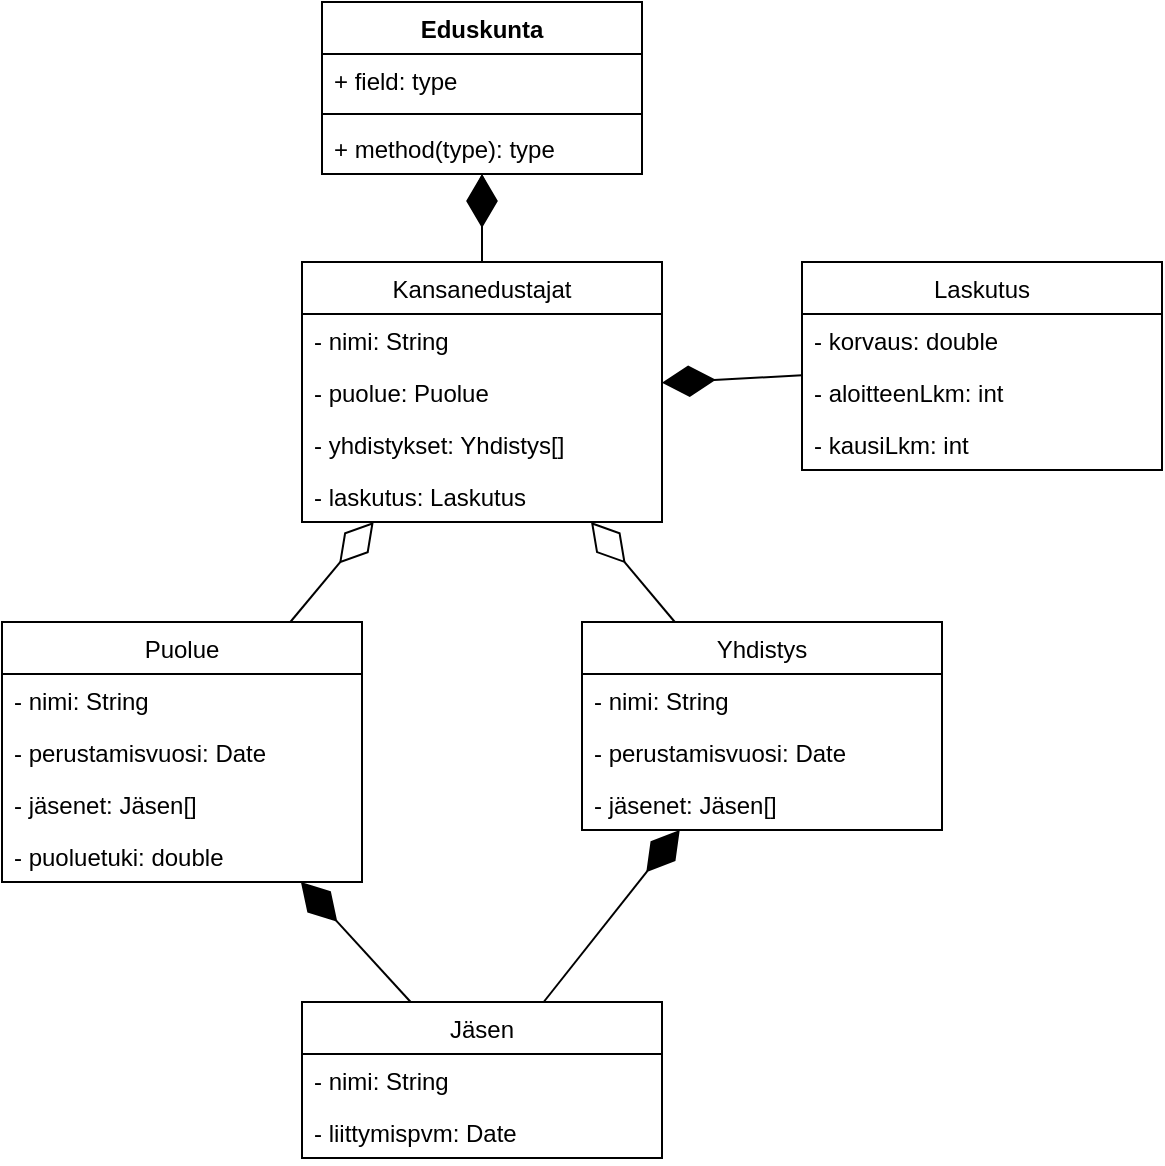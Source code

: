 <mxfile version="20.7.4" type="github">
  <diagram id="cnSkFPlO7KbRLaT83D5b" name="Page-1">
    <mxGraphModel dx="1434" dy="756" grid="1" gridSize="10" guides="1" tooltips="1" connect="1" arrows="1" fold="1" page="1" pageScale="1" pageWidth="850" pageHeight="1100" math="0" shadow="0">
      <root>
        <mxCell id="0" />
        <mxCell id="1" parent="0" />
        <mxCell id="FpRPu9GW3crHrno8LEI_-5" value="Puolue" style="swimlane;fontStyle=0;childLayout=stackLayout;horizontal=1;startSize=26;fillColor=none;horizontalStack=0;resizeParent=1;resizeParentMax=0;resizeLast=0;collapsible=1;marginBottom=0;" parent="1" vertex="1">
          <mxGeometry x="160" y="420" width="180" height="130" as="geometry" />
        </mxCell>
        <mxCell id="FpRPu9GW3crHrno8LEI_-6" value="- nimi: String" style="text;strokeColor=none;fillColor=none;align=left;verticalAlign=top;spacingLeft=4;spacingRight=4;overflow=hidden;rotatable=0;points=[[0,0.5],[1,0.5]];portConstraint=eastwest;" parent="FpRPu9GW3crHrno8LEI_-5" vertex="1">
          <mxGeometry y="26" width="180" height="26" as="geometry" />
        </mxCell>
        <mxCell id="FpRPu9GW3crHrno8LEI_-7" value="- perustamisvuosi: Date" style="text;strokeColor=none;fillColor=none;align=left;verticalAlign=top;spacingLeft=4;spacingRight=4;overflow=hidden;rotatable=0;points=[[0,0.5],[1,0.5]];portConstraint=eastwest;" parent="FpRPu9GW3crHrno8LEI_-5" vertex="1">
          <mxGeometry y="52" width="180" height="26" as="geometry" />
        </mxCell>
        <mxCell id="FpRPu9GW3crHrno8LEI_-55" value="- jäsenet: Jäsen[]" style="text;strokeColor=none;fillColor=none;align=left;verticalAlign=top;spacingLeft=4;spacingRight=4;overflow=hidden;rotatable=0;points=[[0,0.5],[1,0.5]];portConstraint=eastwest;" parent="FpRPu9GW3crHrno8LEI_-5" vertex="1">
          <mxGeometry y="78" width="180" height="26" as="geometry" />
        </mxCell>
        <mxCell id="FpRPu9GW3crHrno8LEI_-8" value="- puoluetuki: double" style="text;strokeColor=none;fillColor=none;align=left;verticalAlign=top;spacingLeft=4;spacingRight=4;overflow=hidden;rotatable=0;points=[[0,0.5],[1,0.5]];portConstraint=eastwest;" parent="FpRPu9GW3crHrno8LEI_-5" vertex="1">
          <mxGeometry y="104" width="180" height="26" as="geometry" />
        </mxCell>
        <mxCell id="FpRPu9GW3crHrno8LEI_-54" style="edgeStyle=orthogonalEdgeStyle;rounded=0;orthogonalLoop=1;jettySize=auto;html=1;exitX=0.5;exitY=0;exitDx=0;exitDy=0;" parent="1" source="FpRPu9GW3crHrno8LEI_-9" target="FpRPu9GW3crHrno8LEI_-42" edge="1">
          <mxGeometry relative="1" as="geometry" />
        </mxCell>
        <mxCell id="FpRPu9GW3crHrno8LEI_-9" value="Kansanedustajat" style="swimlane;fontStyle=0;childLayout=stackLayout;horizontal=1;startSize=26;fillColor=none;horizontalStack=0;resizeParent=1;resizeParentMax=0;resizeLast=0;collapsible=1;marginBottom=0;" parent="1" vertex="1">
          <mxGeometry x="310" y="240" width="180" height="130" as="geometry" />
        </mxCell>
        <mxCell id="FpRPu9GW3crHrno8LEI_-10" value="- nimi: String" style="text;strokeColor=none;fillColor=none;align=left;verticalAlign=top;spacingLeft=4;spacingRight=4;overflow=hidden;rotatable=0;points=[[0,0.5],[1,0.5]];portConstraint=eastwest;" parent="FpRPu9GW3crHrno8LEI_-9" vertex="1">
          <mxGeometry y="26" width="180" height="26" as="geometry" />
        </mxCell>
        <mxCell id="FpRPu9GW3crHrno8LEI_-11" value="- puolue: Puolue" style="text;strokeColor=none;fillColor=none;align=left;verticalAlign=top;spacingLeft=4;spacingRight=4;overflow=hidden;rotatable=0;points=[[0,0.5],[1,0.5]];portConstraint=eastwest;" parent="FpRPu9GW3crHrno8LEI_-9" vertex="1">
          <mxGeometry y="52" width="180" height="26" as="geometry" />
        </mxCell>
        <mxCell id="FpRPu9GW3crHrno8LEI_-50" value="- yhdistykset: Yhdistys[]" style="text;strokeColor=none;fillColor=none;align=left;verticalAlign=top;spacingLeft=4;spacingRight=4;overflow=hidden;rotatable=0;points=[[0,0.5],[1,0.5]];portConstraint=eastwest;" parent="FpRPu9GW3crHrno8LEI_-9" vertex="1">
          <mxGeometry y="78" width="180" height="26" as="geometry" />
        </mxCell>
        <mxCell id="FpRPu9GW3crHrno8LEI_-12" value="- laskutus: Laskutus" style="text;strokeColor=none;fillColor=none;align=left;verticalAlign=top;spacingLeft=4;spacingRight=4;overflow=hidden;rotatable=0;points=[[0,0.5],[1,0.5]];portConstraint=eastwest;" parent="FpRPu9GW3crHrno8LEI_-9" vertex="1">
          <mxGeometry y="104" width="180" height="26" as="geometry" />
        </mxCell>
        <mxCell id="FpRPu9GW3crHrno8LEI_-25" value="Laskutus" style="swimlane;fontStyle=0;childLayout=stackLayout;horizontal=1;startSize=26;fillColor=none;horizontalStack=0;resizeParent=1;resizeParentMax=0;resizeLast=0;collapsible=1;marginBottom=0;" parent="1" vertex="1">
          <mxGeometry x="560" y="240" width="180" height="104" as="geometry" />
        </mxCell>
        <mxCell id="FpRPu9GW3crHrno8LEI_-26" value="- korvaus: double" style="text;strokeColor=none;fillColor=none;align=left;verticalAlign=top;spacingLeft=4;spacingRight=4;overflow=hidden;rotatable=0;points=[[0,0.5],[1,0.5]];portConstraint=eastwest;" parent="FpRPu9GW3crHrno8LEI_-25" vertex="1">
          <mxGeometry y="26" width="180" height="26" as="geometry" />
        </mxCell>
        <mxCell id="FpRPu9GW3crHrno8LEI_-27" value="- aloitteenLkm: int" style="text;strokeColor=none;fillColor=none;align=left;verticalAlign=top;spacingLeft=4;spacingRight=4;overflow=hidden;rotatable=0;points=[[0,0.5],[1,0.5]];portConstraint=eastwest;" parent="FpRPu9GW3crHrno8LEI_-25" vertex="1">
          <mxGeometry y="52" width="180" height="26" as="geometry" />
        </mxCell>
        <mxCell id="FpRPu9GW3crHrno8LEI_-28" value="- kausiLkm: int" style="text;strokeColor=none;fillColor=none;align=left;verticalAlign=top;spacingLeft=4;spacingRight=4;overflow=hidden;rotatable=0;points=[[0,0.5],[1,0.5]];portConstraint=eastwest;" parent="FpRPu9GW3crHrno8LEI_-25" vertex="1">
          <mxGeometry y="78" width="180" height="26" as="geometry" />
        </mxCell>
        <mxCell id="FpRPu9GW3crHrno8LEI_-29" value="Yhdistys" style="swimlane;fontStyle=0;childLayout=stackLayout;horizontal=1;startSize=26;fillColor=none;horizontalStack=0;resizeParent=1;resizeParentMax=0;resizeLast=0;collapsible=1;marginBottom=0;" parent="1" vertex="1">
          <mxGeometry x="450" y="420" width="180" height="104" as="geometry" />
        </mxCell>
        <mxCell id="FpRPu9GW3crHrno8LEI_-30" value="- nimi: String" style="text;strokeColor=none;fillColor=none;align=left;verticalAlign=top;spacingLeft=4;spacingRight=4;overflow=hidden;rotatable=0;points=[[0,0.5],[1,0.5]];portConstraint=eastwest;" parent="FpRPu9GW3crHrno8LEI_-29" vertex="1">
          <mxGeometry y="26" width="180" height="26" as="geometry" />
        </mxCell>
        <mxCell id="FpRPu9GW3crHrno8LEI_-31" value="- perustamisvuosi: Date" style="text;strokeColor=none;fillColor=none;align=left;verticalAlign=top;spacingLeft=4;spacingRight=4;overflow=hidden;rotatable=0;points=[[0,0.5],[1,0.5]];portConstraint=eastwest;" parent="FpRPu9GW3crHrno8LEI_-29" vertex="1">
          <mxGeometry y="52" width="180" height="26" as="geometry" />
        </mxCell>
        <mxCell id="FpRPu9GW3crHrno8LEI_-32" value="- jäsenet: Jäsen[]" style="text;strokeColor=none;fillColor=none;align=left;verticalAlign=top;spacingLeft=4;spacingRight=4;overflow=hidden;rotatable=0;points=[[0,0.5],[1,0.5]];portConstraint=eastwest;" parent="FpRPu9GW3crHrno8LEI_-29" vertex="1">
          <mxGeometry y="78" width="180" height="26" as="geometry" />
        </mxCell>
        <mxCell id="FpRPu9GW3crHrno8LEI_-33" value="Jäsen" style="swimlane;fontStyle=0;childLayout=stackLayout;horizontal=1;startSize=26;fillColor=none;horizontalStack=0;resizeParent=1;resizeParentMax=0;resizeLast=0;collapsible=1;marginBottom=0;" parent="1" vertex="1">
          <mxGeometry x="310" y="610" width="180" height="78" as="geometry" />
        </mxCell>
        <mxCell id="FpRPu9GW3crHrno8LEI_-34" value="- nimi: String" style="text;strokeColor=none;fillColor=none;align=left;verticalAlign=top;spacingLeft=4;spacingRight=4;overflow=hidden;rotatable=0;points=[[0,0.5],[1,0.5]];portConstraint=eastwest;" parent="FpRPu9GW3crHrno8LEI_-33" vertex="1">
          <mxGeometry y="26" width="180" height="26" as="geometry" />
        </mxCell>
        <mxCell id="FpRPu9GW3crHrno8LEI_-35" value="- liittymispvm: Date" style="text;strokeColor=none;fillColor=none;align=left;verticalAlign=top;spacingLeft=4;spacingRight=4;overflow=hidden;rotatable=0;points=[[0,0.5],[1,0.5]];portConstraint=eastwest;" parent="FpRPu9GW3crHrno8LEI_-33" vertex="1">
          <mxGeometry y="52" width="180" height="26" as="geometry" />
        </mxCell>
        <mxCell id="FpRPu9GW3crHrno8LEI_-42" value="Eduskunta" style="swimlane;fontStyle=1;align=center;verticalAlign=top;childLayout=stackLayout;horizontal=1;startSize=26;horizontalStack=0;resizeParent=1;resizeParentMax=0;resizeLast=0;collapsible=1;marginBottom=0;" parent="1" vertex="1">
          <mxGeometry x="320" y="110" width="160" height="86" as="geometry" />
        </mxCell>
        <mxCell id="FpRPu9GW3crHrno8LEI_-43" value="+ field: type" style="text;strokeColor=none;fillColor=none;align=left;verticalAlign=top;spacingLeft=4;spacingRight=4;overflow=hidden;rotatable=0;points=[[0,0.5],[1,0.5]];portConstraint=eastwest;" parent="FpRPu9GW3crHrno8LEI_-42" vertex="1">
          <mxGeometry y="26" width="160" height="26" as="geometry" />
        </mxCell>
        <mxCell id="FpRPu9GW3crHrno8LEI_-44" value="" style="line;strokeWidth=1;fillColor=none;align=left;verticalAlign=middle;spacingTop=-1;spacingLeft=3;spacingRight=3;rotatable=0;labelPosition=right;points=[];portConstraint=eastwest;strokeColor=inherit;" parent="FpRPu9GW3crHrno8LEI_-42" vertex="1">
          <mxGeometry y="52" width="160" height="8" as="geometry" />
        </mxCell>
        <mxCell id="FpRPu9GW3crHrno8LEI_-45" value="+ method(type): type" style="text;strokeColor=none;fillColor=none;align=left;verticalAlign=top;spacingLeft=4;spacingRight=4;overflow=hidden;rotatable=0;points=[[0,0.5],[1,0.5]];portConstraint=eastwest;" parent="FpRPu9GW3crHrno8LEI_-42" vertex="1">
          <mxGeometry y="60" width="160" height="26" as="geometry" />
        </mxCell>
        <mxCell id="rEAFy0jKjl_YuAvH4DFL-1" value="" style="endArrow=diamondThin;endFill=1;endSize=24;html=1;rounded=0;" edge="1" parent="1" source="FpRPu9GW3crHrno8LEI_-25" target="FpRPu9GW3crHrno8LEI_-9">
          <mxGeometry width="160" relative="1" as="geometry">
            <mxPoint x="570" y="390" as="sourcePoint" />
            <mxPoint x="730" y="390" as="targetPoint" />
          </mxGeometry>
        </mxCell>
        <mxCell id="rEAFy0jKjl_YuAvH4DFL-2" value="" style="endArrow=diamondThin;endFill=1;endSize=24;html=1;rounded=0;" edge="1" parent="1" source="FpRPu9GW3crHrno8LEI_-9" target="FpRPu9GW3crHrno8LEI_-42">
          <mxGeometry width="160" relative="1" as="geometry">
            <mxPoint x="580" y="400" as="sourcePoint" />
            <mxPoint x="740" y="400" as="targetPoint" />
          </mxGeometry>
        </mxCell>
        <mxCell id="rEAFy0jKjl_YuAvH4DFL-3" value="" style="endArrow=diamondThin;endFill=1;endSize=24;html=1;rounded=0;" edge="1" parent="1" source="FpRPu9GW3crHrno8LEI_-33" target="FpRPu9GW3crHrno8LEI_-5">
          <mxGeometry width="160" relative="1" as="geometry">
            <mxPoint x="590" y="410" as="sourcePoint" />
            <mxPoint x="750" y="410" as="targetPoint" />
          </mxGeometry>
        </mxCell>
        <mxCell id="rEAFy0jKjl_YuAvH4DFL-4" value="" style="endArrow=diamondThin;endFill=1;endSize=24;html=1;rounded=0;" edge="1" parent="1" source="FpRPu9GW3crHrno8LEI_-33" target="FpRPu9GW3crHrno8LEI_-29">
          <mxGeometry width="160" relative="1" as="geometry">
            <mxPoint x="700" y="490" as="sourcePoint" />
            <mxPoint x="760" y="420" as="targetPoint" />
          </mxGeometry>
        </mxCell>
        <mxCell id="rEAFy0jKjl_YuAvH4DFL-5" value="" style="endArrow=diamondThin;endFill=0;endSize=24;html=1;rounded=0;" edge="1" parent="1" source="FpRPu9GW3crHrno8LEI_-5" target="FpRPu9GW3crHrno8LEI_-9">
          <mxGeometry width="160" relative="1" as="geometry">
            <mxPoint x="340" y="390" as="sourcePoint" />
            <mxPoint x="500" y="390" as="targetPoint" />
          </mxGeometry>
        </mxCell>
        <mxCell id="rEAFy0jKjl_YuAvH4DFL-6" value="" style="endArrow=diamondThin;endFill=0;endSize=24;html=1;rounded=0;" edge="1" parent="1" source="FpRPu9GW3crHrno8LEI_-29" target="FpRPu9GW3crHrno8LEI_-9">
          <mxGeometry width="160" relative="1" as="geometry">
            <mxPoint x="350" y="400" as="sourcePoint" />
            <mxPoint x="510" y="400" as="targetPoint" />
          </mxGeometry>
        </mxCell>
      </root>
    </mxGraphModel>
  </diagram>
</mxfile>
